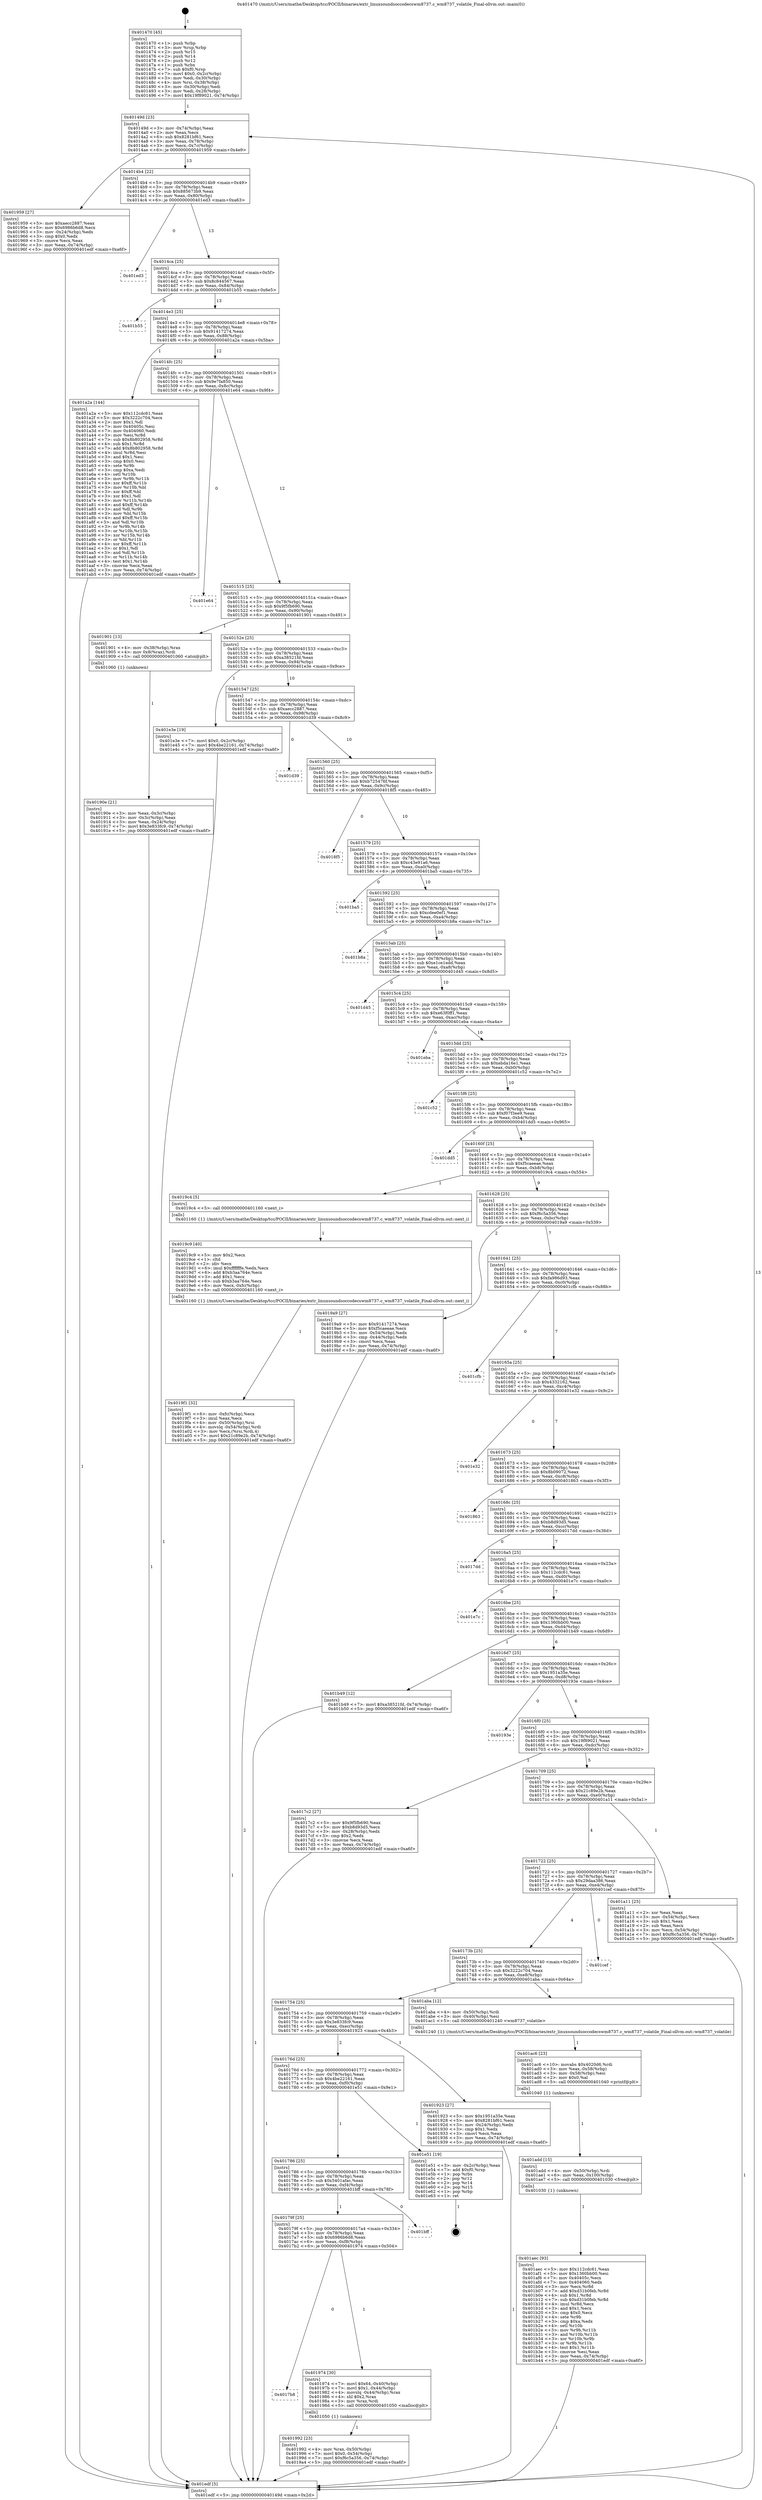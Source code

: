 digraph "0x401470" {
  label = "0x401470 (/mnt/c/Users/mathe/Desktop/tcc/POCII/binaries/extr_linuxsoundsoccodecswm8737.c_wm8737_volatile_Final-ollvm.out::main(0))"
  labelloc = "t"
  node[shape=record]

  Entry [label="",width=0.3,height=0.3,shape=circle,fillcolor=black,style=filled]
  "0x40149d" [label="{
     0x40149d [23]\l
     | [instrs]\l
     &nbsp;&nbsp;0x40149d \<+3\>: mov -0x74(%rbp),%eax\l
     &nbsp;&nbsp;0x4014a0 \<+2\>: mov %eax,%ecx\l
     &nbsp;&nbsp;0x4014a2 \<+6\>: sub $0x8281bf61,%ecx\l
     &nbsp;&nbsp;0x4014a8 \<+3\>: mov %eax,-0x78(%rbp)\l
     &nbsp;&nbsp;0x4014ab \<+3\>: mov %ecx,-0x7c(%rbp)\l
     &nbsp;&nbsp;0x4014ae \<+6\>: je 0000000000401959 \<main+0x4e9\>\l
  }"]
  "0x401959" [label="{
     0x401959 [27]\l
     | [instrs]\l
     &nbsp;&nbsp;0x401959 \<+5\>: mov $0xaecc2887,%eax\l
     &nbsp;&nbsp;0x40195e \<+5\>: mov $0x6986b6d8,%ecx\l
     &nbsp;&nbsp;0x401963 \<+3\>: mov -0x24(%rbp),%edx\l
     &nbsp;&nbsp;0x401966 \<+3\>: cmp $0x0,%edx\l
     &nbsp;&nbsp;0x401969 \<+3\>: cmove %ecx,%eax\l
     &nbsp;&nbsp;0x40196c \<+3\>: mov %eax,-0x74(%rbp)\l
     &nbsp;&nbsp;0x40196f \<+5\>: jmp 0000000000401edf \<main+0xa6f\>\l
  }"]
  "0x4014b4" [label="{
     0x4014b4 [22]\l
     | [instrs]\l
     &nbsp;&nbsp;0x4014b4 \<+5\>: jmp 00000000004014b9 \<main+0x49\>\l
     &nbsp;&nbsp;0x4014b9 \<+3\>: mov -0x78(%rbp),%eax\l
     &nbsp;&nbsp;0x4014bc \<+5\>: sub $0x885673b9,%eax\l
     &nbsp;&nbsp;0x4014c1 \<+3\>: mov %eax,-0x80(%rbp)\l
     &nbsp;&nbsp;0x4014c4 \<+6\>: je 0000000000401ed3 \<main+0xa63\>\l
  }"]
  Exit [label="",width=0.3,height=0.3,shape=circle,fillcolor=black,style=filled,peripheries=2]
  "0x401ed3" [label="{
     0x401ed3\l
  }", style=dashed]
  "0x4014ca" [label="{
     0x4014ca [25]\l
     | [instrs]\l
     &nbsp;&nbsp;0x4014ca \<+5\>: jmp 00000000004014cf \<main+0x5f\>\l
     &nbsp;&nbsp;0x4014cf \<+3\>: mov -0x78(%rbp),%eax\l
     &nbsp;&nbsp;0x4014d2 \<+5\>: sub $0x8c844567,%eax\l
     &nbsp;&nbsp;0x4014d7 \<+6\>: mov %eax,-0x84(%rbp)\l
     &nbsp;&nbsp;0x4014dd \<+6\>: je 0000000000401b55 \<main+0x6e5\>\l
  }"]
  "0x401aec" [label="{
     0x401aec [93]\l
     | [instrs]\l
     &nbsp;&nbsp;0x401aec \<+5\>: mov $0x112cdc61,%eax\l
     &nbsp;&nbsp;0x401af1 \<+5\>: mov $0x1360bb00,%esi\l
     &nbsp;&nbsp;0x401af6 \<+7\>: mov 0x40405c,%ecx\l
     &nbsp;&nbsp;0x401afd \<+7\>: mov 0x404060,%edx\l
     &nbsp;&nbsp;0x401b04 \<+3\>: mov %ecx,%r8d\l
     &nbsp;&nbsp;0x401b07 \<+7\>: add $0xd31b0feb,%r8d\l
     &nbsp;&nbsp;0x401b0e \<+4\>: sub $0x1,%r8d\l
     &nbsp;&nbsp;0x401b12 \<+7\>: sub $0xd31b0feb,%r8d\l
     &nbsp;&nbsp;0x401b19 \<+4\>: imul %r8d,%ecx\l
     &nbsp;&nbsp;0x401b1d \<+3\>: and $0x1,%ecx\l
     &nbsp;&nbsp;0x401b20 \<+3\>: cmp $0x0,%ecx\l
     &nbsp;&nbsp;0x401b23 \<+4\>: sete %r9b\l
     &nbsp;&nbsp;0x401b27 \<+3\>: cmp $0xa,%edx\l
     &nbsp;&nbsp;0x401b2a \<+4\>: setl %r10b\l
     &nbsp;&nbsp;0x401b2e \<+3\>: mov %r9b,%r11b\l
     &nbsp;&nbsp;0x401b31 \<+3\>: and %r10b,%r11b\l
     &nbsp;&nbsp;0x401b34 \<+3\>: xor %r10b,%r9b\l
     &nbsp;&nbsp;0x401b37 \<+3\>: or %r9b,%r11b\l
     &nbsp;&nbsp;0x401b3a \<+4\>: test $0x1,%r11b\l
     &nbsp;&nbsp;0x401b3e \<+3\>: cmovne %esi,%eax\l
     &nbsp;&nbsp;0x401b41 \<+3\>: mov %eax,-0x74(%rbp)\l
     &nbsp;&nbsp;0x401b44 \<+5\>: jmp 0000000000401edf \<main+0xa6f\>\l
  }"]
  "0x401b55" [label="{
     0x401b55\l
  }", style=dashed]
  "0x4014e3" [label="{
     0x4014e3 [25]\l
     | [instrs]\l
     &nbsp;&nbsp;0x4014e3 \<+5\>: jmp 00000000004014e8 \<main+0x78\>\l
     &nbsp;&nbsp;0x4014e8 \<+3\>: mov -0x78(%rbp),%eax\l
     &nbsp;&nbsp;0x4014eb \<+5\>: sub $0x91417274,%eax\l
     &nbsp;&nbsp;0x4014f0 \<+6\>: mov %eax,-0x88(%rbp)\l
     &nbsp;&nbsp;0x4014f6 \<+6\>: je 0000000000401a2a \<main+0x5ba\>\l
  }"]
  "0x401add" [label="{
     0x401add [15]\l
     | [instrs]\l
     &nbsp;&nbsp;0x401add \<+4\>: mov -0x50(%rbp),%rdi\l
     &nbsp;&nbsp;0x401ae1 \<+6\>: mov %eax,-0x100(%rbp)\l
     &nbsp;&nbsp;0x401ae7 \<+5\>: call 0000000000401030 \<free@plt\>\l
     | [calls]\l
     &nbsp;&nbsp;0x401030 \{1\} (unknown)\l
  }"]
  "0x401a2a" [label="{
     0x401a2a [144]\l
     | [instrs]\l
     &nbsp;&nbsp;0x401a2a \<+5\>: mov $0x112cdc61,%eax\l
     &nbsp;&nbsp;0x401a2f \<+5\>: mov $0x3222c704,%ecx\l
     &nbsp;&nbsp;0x401a34 \<+2\>: mov $0x1,%dl\l
     &nbsp;&nbsp;0x401a36 \<+7\>: mov 0x40405c,%esi\l
     &nbsp;&nbsp;0x401a3d \<+7\>: mov 0x404060,%edi\l
     &nbsp;&nbsp;0x401a44 \<+3\>: mov %esi,%r8d\l
     &nbsp;&nbsp;0x401a47 \<+7\>: sub $0x8b802958,%r8d\l
     &nbsp;&nbsp;0x401a4e \<+4\>: sub $0x1,%r8d\l
     &nbsp;&nbsp;0x401a52 \<+7\>: add $0x8b802958,%r8d\l
     &nbsp;&nbsp;0x401a59 \<+4\>: imul %r8d,%esi\l
     &nbsp;&nbsp;0x401a5d \<+3\>: and $0x1,%esi\l
     &nbsp;&nbsp;0x401a60 \<+3\>: cmp $0x0,%esi\l
     &nbsp;&nbsp;0x401a63 \<+4\>: sete %r9b\l
     &nbsp;&nbsp;0x401a67 \<+3\>: cmp $0xa,%edi\l
     &nbsp;&nbsp;0x401a6a \<+4\>: setl %r10b\l
     &nbsp;&nbsp;0x401a6e \<+3\>: mov %r9b,%r11b\l
     &nbsp;&nbsp;0x401a71 \<+4\>: xor $0xff,%r11b\l
     &nbsp;&nbsp;0x401a75 \<+3\>: mov %r10b,%bl\l
     &nbsp;&nbsp;0x401a78 \<+3\>: xor $0xff,%bl\l
     &nbsp;&nbsp;0x401a7b \<+3\>: xor $0x1,%dl\l
     &nbsp;&nbsp;0x401a7e \<+3\>: mov %r11b,%r14b\l
     &nbsp;&nbsp;0x401a81 \<+4\>: and $0xff,%r14b\l
     &nbsp;&nbsp;0x401a85 \<+3\>: and %dl,%r9b\l
     &nbsp;&nbsp;0x401a88 \<+3\>: mov %bl,%r15b\l
     &nbsp;&nbsp;0x401a8b \<+4\>: and $0xff,%r15b\l
     &nbsp;&nbsp;0x401a8f \<+3\>: and %dl,%r10b\l
     &nbsp;&nbsp;0x401a92 \<+3\>: or %r9b,%r14b\l
     &nbsp;&nbsp;0x401a95 \<+3\>: or %r10b,%r15b\l
     &nbsp;&nbsp;0x401a98 \<+3\>: xor %r15b,%r14b\l
     &nbsp;&nbsp;0x401a9b \<+3\>: or %bl,%r11b\l
     &nbsp;&nbsp;0x401a9e \<+4\>: xor $0xff,%r11b\l
     &nbsp;&nbsp;0x401aa2 \<+3\>: or $0x1,%dl\l
     &nbsp;&nbsp;0x401aa5 \<+3\>: and %dl,%r11b\l
     &nbsp;&nbsp;0x401aa8 \<+3\>: or %r11b,%r14b\l
     &nbsp;&nbsp;0x401aab \<+4\>: test $0x1,%r14b\l
     &nbsp;&nbsp;0x401aaf \<+3\>: cmovne %ecx,%eax\l
     &nbsp;&nbsp;0x401ab2 \<+3\>: mov %eax,-0x74(%rbp)\l
     &nbsp;&nbsp;0x401ab5 \<+5\>: jmp 0000000000401edf \<main+0xa6f\>\l
  }"]
  "0x4014fc" [label="{
     0x4014fc [25]\l
     | [instrs]\l
     &nbsp;&nbsp;0x4014fc \<+5\>: jmp 0000000000401501 \<main+0x91\>\l
     &nbsp;&nbsp;0x401501 \<+3\>: mov -0x78(%rbp),%eax\l
     &nbsp;&nbsp;0x401504 \<+5\>: sub $0x9e7fa850,%eax\l
     &nbsp;&nbsp;0x401509 \<+6\>: mov %eax,-0x8c(%rbp)\l
     &nbsp;&nbsp;0x40150f \<+6\>: je 0000000000401e64 \<main+0x9f4\>\l
  }"]
  "0x401ac6" [label="{
     0x401ac6 [23]\l
     | [instrs]\l
     &nbsp;&nbsp;0x401ac6 \<+10\>: movabs $0x4020d6,%rdi\l
     &nbsp;&nbsp;0x401ad0 \<+3\>: mov %eax,-0x58(%rbp)\l
     &nbsp;&nbsp;0x401ad3 \<+3\>: mov -0x58(%rbp),%esi\l
     &nbsp;&nbsp;0x401ad6 \<+2\>: mov $0x0,%al\l
     &nbsp;&nbsp;0x401ad8 \<+5\>: call 0000000000401040 \<printf@plt\>\l
     | [calls]\l
     &nbsp;&nbsp;0x401040 \{1\} (unknown)\l
  }"]
  "0x401e64" [label="{
     0x401e64\l
  }", style=dashed]
  "0x401515" [label="{
     0x401515 [25]\l
     | [instrs]\l
     &nbsp;&nbsp;0x401515 \<+5\>: jmp 000000000040151a \<main+0xaa\>\l
     &nbsp;&nbsp;0x40151a \<+3\>: mov -0x78(%rbp),%eax\l
     &nbsp;&nbsp;0x40151d \<+5\>: sub $0x9f5fb690,%eax\l
     &nbsp;&nbsp;0x401522 \<+6\>: mov %eax,-0x90(%rbp)\l
     &nbsp;&nbsp;0x401528 \<+6\>: je 0000000000401901 \<main+0x491\>\l
  }"]
  "0x4019f1" [label="{
     0x4019f1 [32]\l
     | [instrs]\l
     &nbsp;&nbsp;0x4019f1 \<+6\>: mov -0xfc(%rbp),%ecx\l
     &nbsp;&nbsp;0x4019f7 \<+3\>: imul %eax,%ecx\l
     &nbsp;&nbsp;0x4019fa \<+4\>: mov -0x50(%rbp),%rsi\l
     &nbsp;&nbsp;0x4019fe \<+4\>: movslq -0x54(%rbp),%rdi\l
     &nbsp;&nbsp;0x401a02 \<+3\>: mov %ecx,(%rsi,%rdi,4)\l
     &nbsp;&nbsp;0x401a05 \<+7\>: movl $0x21c89e2b,-0x74(%rbp)\l
     &nbsp;&nbsp;0x401a0c \<+5\>: jmp 0000000000401edf \<main+0xa6f\>\l
  }"]
  "0x401901" [label="{
     0x401901 [13]\l
     | [instrs]\l
     &nbsp;&nbsp;0x401901 \<+4\>: mov -0x38(%rbp),%rax\l
     &nbsp;&nbsp;0x401905 \<+4\>: mov 0x8(%rax),%rdi\l
     &nbsp;&nbsp;0x401909 \<+5\>: call 0000000000401060 \<atoi@plt\>\l
     | [calls]\l
     &nbsp;&nbsp;0x401060 \{1\} (unknown)\l
  }"]
  "0x40152e" [label="{
     0x40152e [25]\l
     | [instrs]\l
     &nbsp;&nbsp;0x40152e \<+5\>: jmp 0000000000401533 \<main+0xc3\>\l
     &nbsp;&nbsp;0x401533 \<+3\>: mov -0x78(%rbp),%eax\l
     &nbsp;&nbsp;0x401536 \<+5\>: sub $0xa38521fd,%eax\l
     &nbsp;&nbsp;0x40153b \<+6\>: mov %eax,-0x94(%rbp)\l
     &nbsp;&nbsp;0x401541 \<+6\>: je 0000000000401e3e \<main+0x9ce\>\l
  }"]
  "0x4019c9" [label="{
     0x4019c9 [40]\l
     | [instrs]\l
     &nbsp;&nbsp;0x4019c9 \<+5\>: mov $0x2,%ecx\l
     &nbsp;&nbsp;0x4019ce \<+1\>: cltd\l
     &nbsp;&nbsp;0x4019cf \<+2\>: idiv %ecx\l
     &nbsp;&nbsp;0x4019d1 \<+6\>: imul $0xfffffffe,%edx,%ecx\l
     &nbsp;&nbsp;0x4019d7 \<+6\>: add $0xb3aa764e,%ecx\l
     &nbsp;&nbsp;0x4019dd \<+3\>: add $0x1,%ecx\l
     &nbsp;&nbsp;0x4019e0 \<+6\>: sub $0xb3aa764e,%ecx\l
     &nbsp;&nbsp;0x4019e6 \<+6\>: mov %ecx,-0xfc(%rbp)\l
     &nbsp;&nbsp;0x4019ec \<+5\>: call 0000000000401160 \<next_i\>\l
     | [calls]\l
     &nbsp;&nbsp;0x401160 \{1\} (/mnt/c/Users/mathe/Desktop/tcc/POCII/binaries/extr_linuxsoundsoccodecswm8737.c_wm8737_volatile_Final-ollvm.out::next_i)\l
  }"]
  "0x401e3e" [label="{
     0x401e3e [19]\l
     | [instrs]\l
     &nbsp;&nbsp;0x401e3e \<+7\>: movl $0x0,-0x2c(%rbp)\l
     &nbsp;&nbsp;0x401e45 \<+7\>: movl $0x4be22161,-0x74(%rbp)\l
     &nbsp;&nbsp;0x401e4c \<+5\>: jmp 0000000000401edf \<main+0xa6f\>\l
  }"]
  "0x401547" [label="{
     0x401547 [25]\l
     | [instrs]\l
     &nbsp;&nbsp;0x401547 \<+5\>: jmp 000000000040154c \<main+0xdc\>\l
     &nbsp;&nbsp;0x40154c \<+3\>: mov -0x78(%rbp),%eax\l
     &nbsp;&nbsp;0x40154f \<+5\>: sub $0xaecc2887,%eax\l
     &nbsp;&nbsp;0x401554 \<+6\>: mov %eax,-0x98(%rbp)\l
     &nbsp;&nbsp;0x40155a \<+6\>: je 0000000000401d39 \<main+0x8c9\>\l
  }"]
  "0x401992" [label="{
     0x401992 [23]\l
     | [instrs]\l
     &nbsp;&nbsp;0x401992 \<+4\>: mov %rax,-0x50(%rbp)\l
     &nbsp;&nbsp;0x401996 \<+7\>: movl $0x0,-0x54(%rbp)\l
     &nbsp;&nbsp;0x40199d \<+7\>: movl $0xf6c5a356,-0x74(%rbp)\l
     &nbsp;&nbsp;0x4019a4 \<+5\>: jmp 0000000000401edf \<main+0xa6f\>\l
  }"]
  "0x401d39" [label="{
     0x401d39\l
  }", style=dashed]
  "0x401560" [label="{
     0x401560 [25]\l
     | [instrs]\l
     &nbsp;&nbsp;0x401560 \<+5\>: jmp 0000000000401565 \<main+0xf5\>\l
     &nbsp;&nbsp;0x401565 \<+3\>: mov -0x78(%rbp),%eax\l
     &nbsp;&nbsp;0x401568 \<+5\>: sub $0xb725476f,%eax\l
     &nbsp;&nbsp;0x40156d \<+6\>: mov %eax,-0x9c(%rbp)\l
     &nbsp;&nbsp;0x401573 \<+6\>: je 00000000004018f5 \<main+0x485\>\l
  }"]
  "0x4017b8" [label="{
     0x4017b8\l
  }", style=dashed]
  "0x4018f5" [label="{
     0x4018f5\l
  }", style=dashed]
  "0x401579" [label="{
     0x401579 [25]\l
     | [instrs]\l
     &nbsp;&nbsp;0x401579 \<+5\>: jmp 000000000040157e \<main+0x10e\>\l
     &nbsp;&nbsp;0x40157e \<+3\>: mov -0x78(%rbp),%eax\l
     &nbsp;&nbsp;0x401581 \<+5\>: sub $0xc43e91a6,%eax\l
     &nbsp;&nbsp;0x401586 \<+6\>: mov %eax,-0xa0(%rbp)\l
     &nbsp;&nbsp;0x40158c \<+6\>: je 0000000000401ba5 \<main+0x735\>\l
  }"]
  "0x401974" [label="{
     0x401974 [30]\l
     | [instrs]\l
     &nbsp;&nbsp;0x401974 \<+7\>: movl $0x64,-0x40(%rbp)\l
     &nbsp;&nbsp;0x40197b \<+7\>: movl $0x1,-0x44(%rbp)\l
     &nbsp;&nbsp;0x401982 \<+4\>: movslq -0x44(%rbp),%rax\l
     &nbsp;&nbsp;0x401986 \<+4\>: shl $0x2,%rax\l
     &nbsp;&nbsp;0x40198a \<+3\>: mov %rax,%rdi\l
     &nbsp;&nbsp;0x40198d \<+5\>: call 0000000000401050 \<malloc@plt\>\l
     | [calls]\l
     &nbsp;&nbsp;0x401050 \{1\} (unknown)\l
  }"]
  "0x401ba5" [label="{
     0x401ba5\l
  }", style=dashed]
  "0x401592" [label="{
     0x401592 [25]\l
     | [instrs]\l
     &nbsp;&nbsp;0x401592 \<+5\>: jmp 0000000000401597 \<main+0x127\>\l
     &nbsp;&nbsp;0x401597 \<+3\>: mov -0x78(%rbp),%eax\l
     &nbsp;&nbsp;0x40159a \<+5\>: sub $0xcdee0ef1,%eax\l
     &nbsp;&nbsp;0x40159f \<+6\>: mov %eax,-0xa4(%rbp)\l
     &nbsp;&nbsp;0x4015a5 \<+6\>: je 0000000000401b8a \<main+0x71a\>\l
  }"]
  "0x40179f" [label="{
     0x40179f [25]\l
     | [instrs]\l
     &nbsp;&nbsp;0x40179f \<+5\>: jmp 00000000004017a4 \<main+0x334\>\l
     &nbsp;&nbsp;0x4017a4 \<+3\>: mov -0x78(%rbp),%eax\l
     &nbsp;&nbsp;0x4017a7 \<+5\>: sub $0x6986b6d8,%eax\l
     &nbsp;&nbsp;0x4017ac \<+6\>: mov %eax,-0xf8(%rbp)\l
     &nbsp;&nbsp;0x4017b2 \<+6\>: je 0000000000401974 \<main+0x504\>\l
  }"]
  "0x401b8a" [label="{
     0x401b8a\l
  }", style=dashed]
  "0x4015ab" [label="{
     0x4015ab [25]\l
     | [instrs]\l
     &nbsp;&nbsp;0x4015ab \<+5\>: jmp 00000000004015b0 \<main+0x140\>\l
     &nbsp;&nbsp;0x4015b0 \<+3\>: mov -0x78(%rbp),%eax\l
     &nbsp;&nbsp;0x4015b3 \<+5\>: sub $0xe1ce1edd,%eax\l
     &nbsp;&nbsp;0x4015b8 \<+6\>: mov %eax,-0xa8(%rbp)\l
     &nbsp;&nbsp;0x4015be \<+6\>: je 0000000000401d45 \<main+0x8d5\>\l
  }"]
  "0x401bff" [label="{
     0x401bff\l
  }", style=dashed]
  "0x401d45" [label="{
     0x401d45\l
  }", style=dashed]
  "0x4015c4" [label="{
     0x4015c4 [25]\l
     | [instrs]\l
     &nbsp;&nbsp;0x4015c4 \<+5\>: jmp 00000000004015c9 \<main+0x159\>\l
     &nbsp;&nbsp;0x4015c9 \<+3\>: mov -0x78(%rbp),%eax\l
     &nbsp;&nbsp;0x4015cc \<+5\>: sub $0xe63f0ff1,%eax\l
     &nbsp;&nbsp;0x4015d1 \<+6\>: mov %eax,-0xac(%rbp)\l
     &nbsp;&nbsp;0x4015d7 \<+6\>: je 0000000000401eba \<main+0xa4a\>\l
  }"]
  "0x401786" [label="{
     0x401786 [25]\l
     | [instrs]\l
     &nbsp;&nbsp;0x401786 \<+5\>: jmp 000000000040178b \<main+0x31b\>\l
     &nbsp;&nbsp;0x40178b \<+3\>: mov -0x78(%rbp),%eax\l
     &nbsp;&nbsp;0x40178e \<+5\>: sub $0x5401afac,%eax\l
     &nbsp;&nbsp;0x401793 \<+6\>: mov %eax,-0xf4(%rbp)\l
     &nbsp;&nbsp;0x401799 \<+6\>: je 0000000000401bff \<main+0x78f\>\l
  }"]
  "0x401eba" [label="{
     0x401eba\l
  }", style=dashed]
  "0x4015dd" [label="{
     0x4015dd [25]\l
     | [instrs]\l
     &nbsp;&nbsp;0x4015dd \<+5\>: jmp 00000000004015e2 \<main+0x172\>\l
     &nbsp;&nbsp;0x4015e2 \<+3\>: mov -0x78(%rbp),%eax\l
     &nbsp;&nbsp;0x4015e5 \<+5\>: sub $0xebda16e1,%eax\l
     &nbsp;&nbsp;0x4015ea \<+6\>: mov %eax,-0xb0(%rbp)\l
     &nbsp;&nbsp;0x4015f0 \<+6\>: je 0000000000401c52 \<main+0x7e2\>\l
  }"]
  "0x401e51" [label="{
     0x401e51 [19]\l
     | [instrs]\l
     &nbsp;&nbsp;0x401e51 \<+3\>: mov -0x2c(%rbp),%eax\l
     &nbsp;&nbsp;0x401e54 \<+7\>: add $0xf0,%rsp\l
     &nbsp;&nbsp;0x401e5b \<+1\>: pop %rbx\l
     &nbsp;&nbsp;0x401e5c \<+2\>: pop %r12\l
     &nbsp;&nbsp;0x401e5e \<+2\>: pop %r14\l
     &nbsp;&nbsp;0x401e60 \<+2\>: pop %r15\l
     &nbsp;&nbsp;0x401e62 \<+1\>: pop %rbp\l
     &nbsp;&nbsp;0x401e63 \<+1\>: ret\l
  }"]
  "0x401c52" [label="{
     0x401c52\l
  }", style=dashed]
  "0x4015f6" [label="{
     0x4015f6 [25]\l
     | [instrs]\l
     &nbsp;&nbsp;0x4015f6 \<+5\>: jmp 00000000004015fb \<main+0x18b\>\l
     &nbsp;&nbsp;0x4015fb \<+3\>: mov -0x78(%rbp),%eax\l
     &nbsp;&nbsp;0x4015fe \<+5\>: sub $0xf07f3ee9,%eax\l
     &nbsp;&nbsp;0x401603 \<+6\>: mov %eax,-0xb4(%rbp)\l
     &nbsp;&nbsp;0x401609 \<+6\>: je 0000000000401dd5 \<main+0x965\>\l
  }"]
  "0x40176d" [label="{
     0x40176d [25]\l
     | [instrs]\l
     &nbsp;&nbsp;0x40176d \<+5\>: jmp 0000000000401772 \<main+0x302\>\l
     &nbsp;&nbsp;0x401772 \<+3\>: mov -0x78(%rbp),%eax\l
     &nbsp;&nbsp;0x401775 \<+5\>: sub $0x4be22161,%eax\l
     &nbsp;&nbsp;0x40177a \<+6\>: mov %eax,-0xf0(%rbp)\l
     &nbsp;&nbsp;0x401780 \<+6\>: je 0000000000401e51 \<main+0x9e1\>\l
  }"]
  "0x401dd5" [label="{
     0x401dd5\l
  }", style=dashed]
  "0x40160f" [label="{
     0x40160f [25]\l
     | [instrs]\l
     &nbsp;&nbsp;0x40160f \<+5\>: jmp 0000000000401614 \<main+0x1a4\>\l
     &nbsp;&nbsp;0x401614 \<+3\>: mov -0x78(%rbp),%eax\l
     &nbsp;&nbsp;0x401617 \<+5\>: sub $0xf5caeeae,%eax\l
     &nbsp;&nbsp;0x40161c \<+6\>: mov %eax,-0xb8(%rbp)\l
     &nbsp;&nbsp;0x401622 \<+6\>: je 00000000004019c4 \<main+0x554\>\l
  }"]
  "0x401923" [label="{
     0x401923 [27]\l
     | [instrs]\l
     &nbsp;&nbsp;0x401923 \<+5\>: mov $0x1951a35e,%eax\l
     &nbsp;&nbsp;0x401928 \<+5\>: mov $0x8281bf61,%ecx\l
     &nbsp;&nbsp;0x40192d \<+3\>: mov -0x24(%rbp),%edx\l
     &nbsp;&nbsp;0x401930 \<+3\>: cmp $0x1,%edx\l
     &nbsp;&nbsp;0x401933 \<+3\>: cmovl %ecx,%eax\l
     &nbsp;&nbsp;0x401936 \<+3\>: mov %eax,-0x74(%rbp)\l
     &nbsp;&nbsp;0x401939 \<+5\>: jmp 0000000000401edf \<main+0xa6f\>\l
  }"]
  "0x4019c4" [label="{
     0x4019c4 [5]\l
     | [instrs]\l
     &nbsp;&nbsp;0x4019c4 \<+5\>: call 0000000000401160 \<next_i\>\l
     | [calls]\l
     &nbsp;&nbsp;0x401160 \{1\} (/mnt/c/Users/mathe/Desktop/tcc/POCII/binaries/extr_linuxsoundsoccodecswm8737.c_wm8737_volatile_Final-ollvm.out::next_i)\l
  }"]
  "0x401628" [label="{
     0x401628 [25]\l
     | [instrs]\l
     &nbsp;&nbsp;0x401628 \<+5\>: jmp 000000000040162d \<main+0x1bd\>\l
     &nbsp;&nbsp;0x40162d \<+3\>: mov -0x78(%rbp),%eax\l
     &nbsp;&nbsp;0x401630 \<+5\>: sub $0xf6c5a356,%eax\l
     &nbsp;&nbsp;0x401635 \<+6\>: mov %eax,-0xbc(%rbp)\l
     &nbsp;&nbsp;0x40163b \<+6\>: je 00000000004019a9 \<main+0x539\>\l
  }"]
  "0x401754" [label="{
     0x401754 [25]\l
     | [instrs]\l
     &nbsp;&nbsp;0x401754 \<+5\>: jmp 0000000000401759 \<main+0x2e9\>\l
     &nbsp;&nbsp;0x401759 \<+3\>: mov -0x78(%rbp),%eax\l
     &nbsp;&nbsp;0x40175c \<+5\>: sub $0x3e833fc9,%eax\l
     &nbsp;&nbsp;0x401761 \<+6\>: mov %eax,-0xec(%rbp)\l
     &nbsp;&nbsp;0x401767 \<+6\>: je 0000000000401923 \<main+0x4b3\>\l
  }"]
  "0x4019a9" [label="{
     0x4019a9 [27]\l
     | [instrs]\l
     &nbsp;&nbsp;0x4019a9 \<+5\>: mov $0x91417274,%eax\l
     &nbsp;&nbsp;0x4019ae \<+5\>: mov $0xf5caeeae,%ecx\l
     &nbsp;&nbsp;0x4019b3 \<+3\>: mov -0x54(%rbp),%edx\l
     &nbsp;&nbsp;0x4019b6 \<+3\>: cmp -0x44(%rbp),%edx\l
     &nbsp;&nbsp;0x4019b9 \<+3\>: cmovl %ecx,%eax\l
     &nbsp;&nbsp;0x4019bc \<+3\>: mov %eax,-0x74(%rbp)\l
     &nbsp;&nbsp;0x4019bf \<+5\>: jmp 0000000000401edf \<main+0xa6f\>\l
  }"]
  "0x401641" [label="{
     0x401641 [25]\l
     | [instrs]\l
     &nbsp;&nbsp;0x401641 \<+5\>: jmp 0000000000401646 \<main+0x1d6\>\l
     &nbsp;&nbsp;0x401646 \<+3\>: mov -0x78(%rbp),%eax\l
     &nbsp;&nbsp;0x401649 \<+5\>: sub $0xfa986d93,%eax\l
     &nbsp;&nbsp;0x40164e \<+6\>: mov %eax,-0xc0(%rbp)\l
     &nbsp;&nbsp;0x401654 \<+6\>: je 0000000000401cfb \<main+0x88b\>\l
  }"]
  "0x401aba" [label="{
     0x401aba [12]\l
     | [instrs]\l
     &nbsp;&nbsp;0x401aba \<+4\>: mov -0x50(%rbp),%rdi\l
     &nbsp;&nbsp;0x401abe \<+3\>: mov -0x40(%rbp),%esi\l
     &nbsp;&nbsp;0x401ac1 \<+5\>: call 0000000000401240 \<wm8737_volatile\>\l
     | [calls]\l
     &nbsp;&nbsp;0x401240 \{1\} (/mnt/c/Users/mathe/Desktop/tcc/POCII/binaries/extr_linuxsoundsoccodecswm8737.c_wm8737_volatile_Final-ollvm.out::wm8737_volatile)\l
  }"]
  "0x401cfb" [label="{
     0x401cfb\l
  }", style=dashed]
  "0x40165a" [label="{
     0x40165a [25]\l
     | [instrs]\l
     &nbsp;&nbsp;0x40165a \<+5\>: jmp 000000000040165f \<main+0x1ef\>\l
     &nbsp;&nbsp;0x40165f \<+3\>: mov -0x78(%rbp),%eax\l
     &nbsp;&nbsp;0x401662 \<+5\>: sub $0x4332162,%eax\l
     &nbsp;&nbsp;0x401667 \<+6\>: mov %eax,-0xc4(%rbp)\l
     &nbsp;&nbsp;0x40166d \<+6\>: je 0000000000401e32 \<main+0x9c2\>\l
  }"]
  "0x40173b" [label="{
     0x40173b [25]\l
     | [instrs]\l
     &nbsp;&nbsp;0x40173b \<+5\>: jmp 0000000000401740 \<main+0x2d0\>\l
     &nbsp;&nbsp;0x401740 \<+3\>: mov -0x78(%rbp),%eax\l
     &nbsp;&nbsp;0x401743 \<+5\>: sub $0x3222c704,%eax\l
     &nbsp;&nbsp;0x401748 \<+6\>: mov %eax,-0xe8(%rbp)\l
     &nbsp;&nbsp;0x40174e \<+6\>: je 0000000000401aba \<main+0x64a\>\l
  }"]
  "0x401e32" [label="{
     0x401e32\l
  }", style=dashed]
  "0x401673" [label="{
     0x401673 [25]\l
     | [instrs]\l
     &nbsp;&nbsp;0x401673 \<+5\>: jmp 0000000000401678 \<main+0x208\>\l
     &nbsp;&nbsp;0x401678 \<+3\>: mov -0x78(%rbp),%eax\l
     &nbsp;&nbsp;0x40167b \<+5\>: sub $0x8b09072,%eax\l
     &nbsp;&nbsp;0x401680 \<+6\>: mov %eax,-0xc8(%rbp)\l
     &nbsp;&nbsp;0x401686 \<+6\>: je 0000000000401863 \<main+0x3f3\>\l
  }"]
  "0x401cef" [label="{
     0x401cef\l
  }", style=dashed]
  "0x401863" [label="{
     0x401863\l
  }", style=dashed]
  "0x40168c" [label="{
     0x40168c [25]\l
     | [instrs]\l
     &nbsp;&nbsp;0x40168c \<+5\>: jmp 0000000000401691 \<main+0x221\>\l
     &nbsp;&nbsp;0x401691 \<+3\>: mov -0x78(%rbp),%eax\l
     &nbsp;&nbsp;0x401694 \<+5\>: sub $0xb8d93d5,%eax\l
     &nbsp;&nbsp;0x401699 \<+6\>: mov %eax,-0xcc(%rbp)\l
     &nbsp;&nbsp;0x40169f \<+6\>: je 00000000004017dd \<main+0x36d\>\l
  }"]
  "0x401722" [label="{
     0x401722 [25]\l
     | [instrs]\l
     &nbsp;&nbsp;0x401722 \<+5\>: jmp 0000000000401727 \<main+0x2b7\>\l
     &nbsp;&nbsp;0x401727 \<+3\>: mov -0x78(%rbp),%eax\l
     &nbsp;&nbsp;0x40172a \<+5\>: sub $0x29daa386,%eax\l
     &nbsp;&nbsp;0x40172f \<+6\>: mov %eax,-0xe4(%rbp)\l
     &nbsp;&nbsp;0x401735 \<+6\>: je 0000000000401cef \<main+0x87f\>\l
  }"]
  "0x4017dd" [label="{
     0x4017dd\l
  }", style=dashed]
  "0x4016a5" [label="{
     0x4016a5 [25]\l
     | [instrs]\l
     &nbsp;&nbsp;0x4016a5 \<+5\>: jmp 00000000004016aa \<main+0x23a\>\l
     &nbsp;&nbsp;0x4016aa \<+3\>: mov -0x78(%rbp),%eax\l
     &nbsp;&nbsp;0x4016ad \<+5\>: sub $0x112cdc61,%eax\l
     &nbsp;&nbsp;0x4016b2 \<+6\>: mov %eax,-0xd0(%rbp)\l
     &nbsp;&nbsp;0x4016b8 \<+6\>: je 0000000000401e7c \<main+0xa0c\>\l
  }"]
  "0x401a11" [label="{
     0x401a11 [25]\l
     | [instrs]\l
     &nbsp;&nbsp;0x401a11 \<+2\>: xor %eax,%eax\l
     &nbsp;&nbsp;0x401a13 \<+3\>: mov -0x54(%rbp),%ecx\l
     &nbsp;&nbsp;0x401a16 \<+3\>: sub $0x1,%eax\l
     &nbsp;&nbsp;0x401a19 \<+2\>: sub %eax,%ecx\l
     &nbsp;&nbsp;0x401a1b \<+3\>: mov %ecx,-0x54(%rbp)\l
     &nbsp;&nbsp;0x401a1e \<+7\>: movl $0xf6c5a356,-0x74(%rbp)\l
     &nbsp;&nbsp;0x401a25 \<+5\>: jmp 0000000000401edf \<main+0xa6f\>\l
  }"]
  "0x401e7c" [label="{
     0x401e7c\l
  }", style=dashed]
  "0x4016be" [label="{
     0x4016be [25]\l
     | [instrs]\l
     &nbsp;&nbsp;0x4016be \<+5\>: jmp 00000000004016c3 \<main+0x253\>\l
     &nbsp;&nbsp;0x4016c3 \<+3\>: mov -0x78(%rbp),%eax\l
     &nbsp;&nbsp;0x4016c6 \<+5\>: sub $0x1360bb00,%eax\l
     &nbsp;&nbsp;0x4016cb \<+6\>: mov %eax,-0xd4(%rbp)\l
     &nbsp;&nbsp;0x4016d1 \<+6\>: je 0000000000401b49 \<main+0x6d9\>\l
  }"]
  "0x40190e" [label="{
     0x40190e [21]\l
     | [instrs]\l
     &nbsp;&nbsp;0x40190e \<+3\>: mov %eax,-0x3c(%rbp)\l
     &nbsp;&nbsp;0x401911 \<+3\>: mov -0x3c(%rbp),%eax\l
     &nbsp;&nbsp;0x401914 \<+3\>: mov %eax,-0x24(%rbp)\l
     &nbsp;&nbsp;0x401917 \<+7\>: movl $0x3e833fc9,-0x74(%rbp)\l
     &nbsp;&nbsp;0x40191e \<+5\>: jmp 0000000000401edf \<main+0xa6f\>\l
  }"]
  "0x401b49" [label="{
     0x401b49 [12]\l
     | [instrs]\l
     &nbsp;&nbsp;0x401b49 \<+7\>: movl $0xa38521fd,-0x74(%rbp)\l
     &nbsp;&nbsp;0x401b50 \<+5\>: jmp 0000000000401edf \<main+0xa6f\>\l
  }"]
  "0x4016d7" [label="{
     0x4016d7 [25]\l
     | [instrs]\l
     &nbsp;&nbsp;0x4016d7 \<+5\>: jmp 00000000004016dc \<main+0x26c\>\l
     &nbsp;&nbsp;0x4016dc \<+3\>: mov -0x78(%rbp),%eax\l
     &nbsp;&nbsp;0x4016df \<+5\>: sub $0x1951a35e,%eax\l
     &nbsp;&nbsp;0x4016e4 \<+6\>: mov %eax,-0xd8(%rbp)\l
     &nbsp;&nbsp;0x4016ea \<+6\>: je 000000000040193e \<main+0x4ce\>\l
  }"]
  "0x401470" [label="{
     0x401470 [45]\l
     | [instrs]\l
     &nbsp;&nbsp;0x401470 \<+1\>: push %rbp\l
     &nbsp;&nbsp;0x401471 \<+3\>: mov %rsp,%rbp\l
     &nbsp;&nbsp;0x401474 \<+2\>: push %r15\l
     &nbsp;&nbsp;0x401476 \<+2\>: push %r14\l
     &nbsp;&nbsp;0x401478 \<+2\>: push %r12\l
     &nbsp;&nbsp;0x40147a \<+1\>: push %rbx\l
     &nbsp;&nbsp;0x40147b \<+7\>: sub $0xf0,%rsp\l
     &nbsp;&nbsp;0x401482 \<+7\>: movl $0x0,-0x2c(%rbp)\l
     &nbsp;&nbsp;0x401489 \<+3\>: mov %edi,-0x30(%rbp)\l
     &nbsp;&nbsp;0x40148c \<+4\>: mov %rsi,-0x38(%rbp)\l
     &nbsp;&nbsp;0x401490 \<+3\>: mov -0x30(%rbp),%edi\l
     &nbsp;&nbsp;0x401493 \<+3\>: mov %edi,-0x28(%rbp)\l
     &nbsp;&nbsp;0x401496 \<+7\>: movl $0x19f89021,-0x74(%rbp)\l
  }"]
  "0x40193e" [label="{
     0x40193e\l
  }", style=dashed]
  "0x4016f0" [label="{
     0x4016f0 [25]\l
     | [instrs]\l
     &nbsp;&nbsp;0x4016f0 \<+5\>: jmp 00000000004016f5 \<main+0x285\>\l
     &nbsp;&nbsp;0x4016f5 \<+3\>: mov -0x78(%rbp),%eax\l
     &nbsp;&nbsp;0x4016f8 \<+5\>: sub $0x19f89021,%eax\l
     &nbsp;&nbsp;0x4016fd \<+6\>: mov %eax,-0xdc(%rbp)\l
     &nbsp;&nbsp;0x401703 \<+6\>: je 00000000004017c2 \<main+0x352\>\l
  }"]
  "0x401edf" [label="{
     0x401edf [5]\l
     | [instrs]\l
     &nbsp;&nbsp;0x401edf \<+5\>: jmp 000000000040149d \<main+0x2d\>\l
  }"]
  "0x4017c2" [label="{
     0x4017c2 [27]\l
     | [instrs]\l
     &nbsp;&nbsp;0x4017c2 \<+5\>: mov $0x9f5fb690,%eax\l
     &nbsp;&nbsp;0x4017c7 \<+5\>: mov $0xb8d93d5,%ecx\l
     &nbsp;&nbsp;0x4017cc \<+3\>: mov -0x28(%rbp),%edx\l
     &nbsp;&nbsp;0x4017cf \<+3\>: cmp $0x2,%edx\l
     &nbsp;&nbsp;0x4017d2 \<+3\>: cmovne %ecx,%eax\l
     &nbsp;&nbsp;0x4017d5 \<+3\>: mov %eax,-0x74(%rbp)\l
     &nbsp;&nbsp;0x4017d8 \<+5\>: jmp 0000000000401edf \<main+0xa6f\>\l
  }"]
  "0x401709" [label="{
     0x401709 [25]\l
     | [instrs]\l
     &nbsp;&nbsp;0x401709 \<+5\>: jmp 000000000040170e \<main+0x29e\>\l
     &nbsp;&nbsp;0x40170e \<+3\>: mov -0x78(%rbp),%eax\l
     &nbsp;&nbsp;0x401711 \<+5\>: sub $0x21c89e2b,%eax\l
     &nbsp;&nbsp;0x401716 \<+6\>: mov %eax,-0xe0(%rbp)\l
     &nbsp;&nbsp;0x40171c \<+6\>: je 0000000000401a11 \<main+0x5a1\>\l
  }"]
  Entry -> "0x401470" [label=" 1"]
  "0x40149d" -> "0x401959" [label=" 1"]
  "0x40149d" -> "0x4014b4" [label=" 13"]
  "0x401e51" -> Exit [label=" 1"]
  "0x4014b4" -> "0x401ed3" [label=" 0"]
  "0x4014b4" -> "0x4014ca" [label=" 13"]
  "0x401e3e" -> "0x401edf" [label=" 1"]
  "0x4014ca" -> "0x401b55" [label=" 0"]
  "0x4014ca" -> "0x4014e3" [label=" 13"]
  "0x401b49" -> "0x401edf" [label=" 1"]
  "0x4014e3" -> "0x401a2a" [label=" 1"]
  "0x4014e3" -> "0x4014fc" [label=" 12"]
  "0x401aec" -> "0x401edf" [label=" 1"]
  "0x4014fc" -> "0x401e64" [label=" 0"]
  "0x4014fc" -> "0x401515" [label=" 12"]
  "0x401add" -> "0x401aec" [label=" 1"]
  "0x401515" -> "0x401901" [label=" 1"]
  "0x401515" -> "0x40152e" [label=" 11"]
  "0x401ac6" -> "0x401add" [label=" 1"]
  "0x40152e" -> "0x401e3e" [label=" 1"]
  "0x40152e" -> "0x401547" [label=" 10"]
  "0x401aba" -> "0x401ac6" [label=" 1"]
  "0x401547" -> "0x401d39" [label=" 0"]
  "0x401547" -> "0x401560" [label=" 10"]
  "0x401a2a" -> "0x401edf" [label=" 1"]
  "0x401560" -> "0x4018f5" [label=" 0"]
  "0x401560" -> "0x401579" [label=" 10"]
  "0x401a11" -> "0x401edf" [label=" 1"]
  "0x401579" -> "0x401ba5" [label=" 0"]
  "0x401579" -> "0x401592" [label=" 10"]
  "0x4019f1" -> "0x401edf" [label=" 1"]
  "0x401592" -> "0x401b8a" [label=" 0"]
  "0x401592" -> "0x4015ab" [label=" 10"]
  "0x4019c4" -> "0x4019c9" [label=" 1"]
  "0x4015ab" -> "0x401d45" [label=" 0"]
  "0x4015ab" -> "0x4015c4" [label=" 10"]
  "0x4019a9" -> "0x401edf" [label=" 2"]
  "0x4015c4" -> "0x401eba" [label=" 0"]
  "0x4015c4" -> "0x4015dd" [label=" 10"]
  "0x401974" -> "0x401992" [label=" 1"]
  "0x4015dd" -> "0x401c52" [label=" 0"]
  "0x4015dd" -> "0x4015f6" [label=" 10"]
  "0x40179f" -> "0x4017b8" [label=" 0"]
  "0x4015f6" -> "0x401dd5" [label=" 0"]
  "0x4015f6" -> "0x40160f" [label=" 10"]
  "0x4019c9" -> "0x4019f1" [label=" 1"]
  "0x40160f" -> "0x4019c4" [label=" 1"]
  "0x40160f" -> "0x401628" [label=" 9"]
  "0x401786" -> "0x40179f" [label=" 1"]
  "0x401628" -> "0x4019a9" [label=" 2"]
  "0x401628" -> "0x401641" [label=" 7"]
  "0x401992" -> "0x401edf" [label=" 1"]
  "0x401641" -> "0x401cfb" [label=" 0"]
  "0x401641" -> "0x40165a" [label=" 7"]
  "0x40176d" -> "0x401786" [label=" 1"]
  "0x40165a" -> "0x401e32" [label=" 0"]
  "0x40165a" -> "0x401673" [label=" 7"]
  "0x40179f" -> "0x401974" [label=" 1"]
  "0x401673" -> "0x401863" [label=" 0"]
  "0x401673" -> "0x40168c" [label=" 7"]
  "0x401959" -> "0x401edf" [label=" 1"]
  "0x40168c" -> "0x4017dd" [label=" 0"]
  "0x40168c" -> "0x4016a5" [label=" 7"]
  "0x401754" -> "0x40176d" [label=" 2"]
  "0x4016a5" -> "0x401e7c" [label=" 0"]
  "0x4016a5" -> "0x4016be" [label=" 7"]
  "0x401754" -> "0x401923" [label=" 1"]
  "0x4016be" -> "0x401b49" [label=" 1"]
  "0x4016be" -> "0x4016d7" [label=" 6"]
  "0x40173b" -> "0x401754" [label=" 3"]
  "0x4016d7" -> "0x40193e" [label=" 0"]
  "0x4016d7" -> "0x4016f0" [label=" 6"]
  "0x40173b" -> "0x401aba" [label=" 1"]
  "0x4016f0" -> "0x4017c2" [label=" 1"]
  "0x4016f0" -> "0x401709" [label=" 5"]
  "0x4017c2" -> "0x401edf" [label=" 1"]
  "0x401470" -> "0x40149d" [label=" 1"]
  "0x401edf" -> "0x40149d" [label=" 13"]
  "0x401901" -> "0x40190e" [label=" 1"]
  "0x40190e" -> "0x401edf" [label=" 1"]
  "0x401786" -> "0x401bff" [label=" 0"]
  "0x401709" -> "0x401a11" [label=" 1"]
  "0x401709" -> "0x401722" [label=" 4"]
  "0x401923" -> "0x401edf" [label=" 1"]
  "0x401722" -> "0x401cef" [label=" 0"]
  "0x401722" -> "0x40173b" [label=" 4"]
  "0x40176d" -> "0x401e51" [label=" 1"]
}
